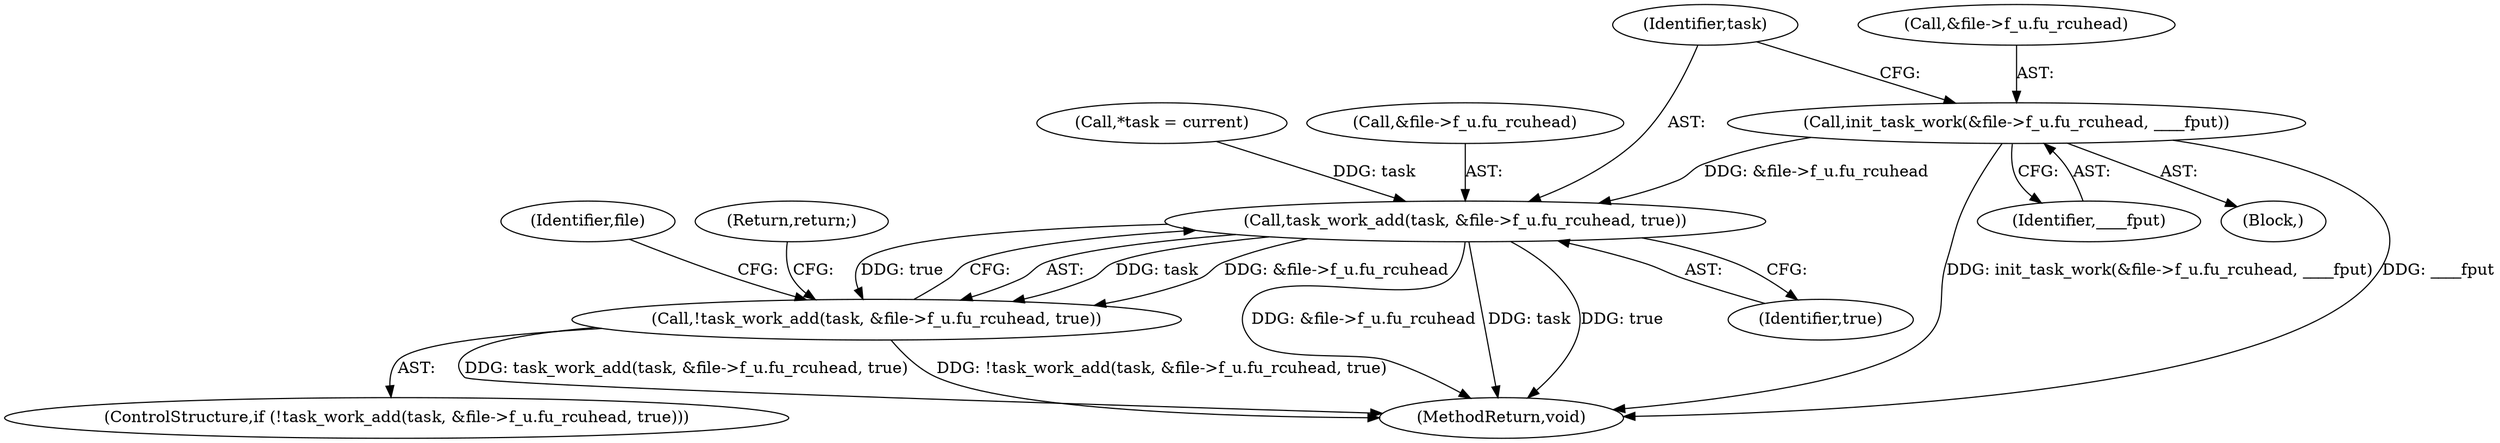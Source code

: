 digraph "0_linux_eee5cc2702929fd41cce28058dc6d6717f723f87_5@pointer" {
"1000127" [label="(Call,init_task_work(&file->f_u.fu_rcuhead, ____fput))"];
"1000137" [label="(Call,task_work_add(task, &file->f_u.fu_rcuhead, true))"];
"1000136" [label="(Call,!task_work_add(task, &file->f_u.fu_rcuhead, true))"];
"1000152" [label="(Identifier,file)"];
"1000136" [label="(Call,!task_work_add(task, &file->f_u.fu_rcuhead, true))"];
"1000135" [label="(ControlStructure,if (!task_work_add(task, &file->f_u.fu_rcuhead, true)))"];
"1000128" [label="(Call,&file->f_u.fu_rcuhead)"];
"1000160" [label="(MethodReturn,void)"];
"1000137" [label="(Call,task_work_add(task, &file->f_u.fu_rcuhead, true))"];
"1000127" [label="(Call,init_task_work(&file->f_u.fu_rcuhead, ____fput))"];
"1000112" [label="(Call,*task = current)"];
"1000146" [label="(Return,return;)"];
"1000139" [label="(Call,&file->f_u.fu_rcuhead)"];
"1000145" [label="(Identifier,true)"];
"1000138" [label="(Identifier,task)"];
"1000134" [label="(Identifier,____fput)"];
"1000126" [label="(Block,)"];
"1000127" -> "1000126"  [label="AST: "];
"1000127" -> "1000134"  [label="CFG: "];
"1000128" -> "1000127"  [label="AST: "];
"1000134" -> "1000127"  [label="AST: "];
"1000138" -> "1000127"  [label="CFG: "];
"1000127" -> "1000160"  [label="DDG: init_task_work(&file->f_u.fu_rcuhead, ____fput)"];
"1000127" -> "1000160"  [label="DDG: ____fput"];
"1000127" -> "1000137"  [label="DDG: &file->f_u.fu_rcuhead"];
"1000137" -> "1000136"  [label="AST: "];
"1000137" -> "1000145"  [label="CFG: "];
"1000138" -> "1000137"  [label="AST: "];
"1000139" -> "1000137"  [label="AST: "];
"1000145" -> "1000137"  [label="AST: "];
"1000136" -> "1000137"  [label="CFG: "];
"1000137" -> "1000160"  [label="DDG: &file->f_u.fu_rcuhead"];
"1000137" -> "1000160"  [label="DDG: task"];
"1000137" -> "1000160"  [label="DDG: true"];
"1000137" -> "1000136"  [label="DDG: task"];
"1000137" -> "1000136"  [label="DDG: &file->f_u.fu_rcuhead"];
"1000137" -> "1000136"  [label="DDG: true"];
"1000112" -> "1000137"  [label="DDG: task"];
"1000136" -> "1000135"  [label="AST: "];
"1000146" -> "1000136"  [label="CFG: "];
"1000152" -> "1000136"  [label="CFG: "];
"1000136" -> "1000160"  [label="DDG: !task_work_add(task, &file->f_u.fu_rcuhead, true)"];
"1000136" -> "1000160"  [label="DDG: task_work_add(task, &file->f_u.fu_rcuhead, true)"];
}
